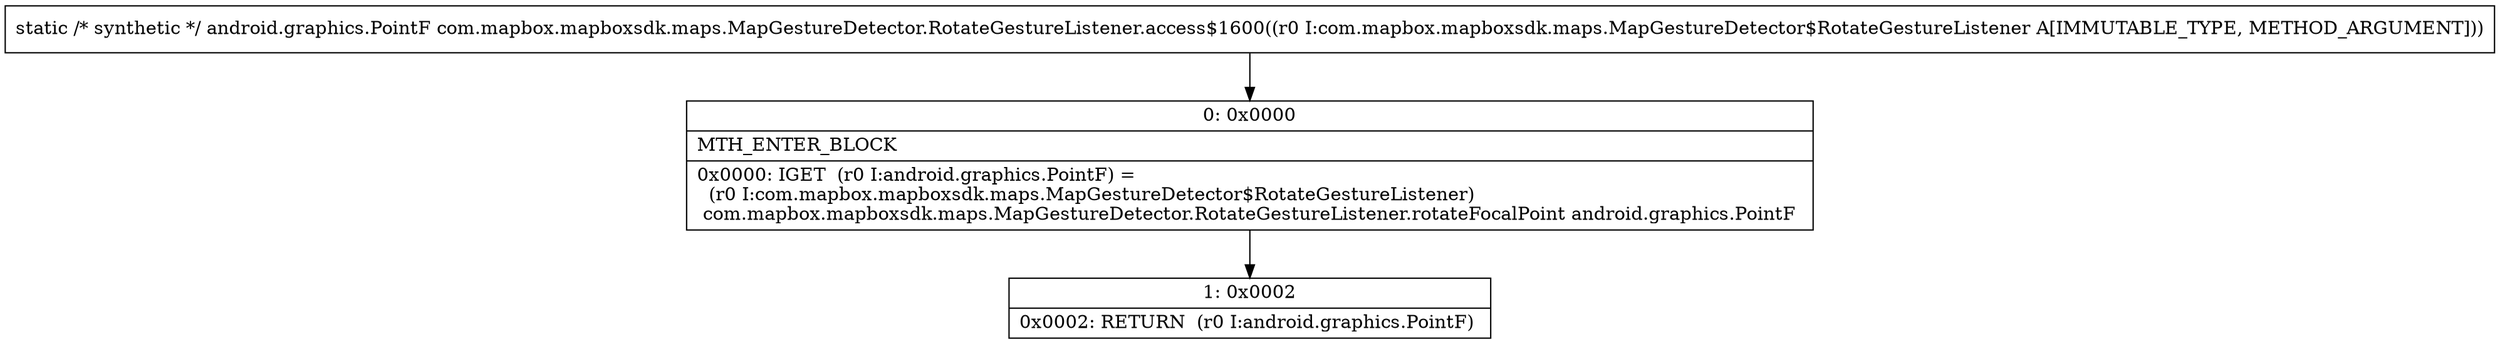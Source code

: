 digraph "CFG forcom.mapbox.mapboxsdk.maps.MapGestureDetector.RotateGestureListener.access$1600(Lcom\/mapbox\/mapboxsdk\/maps\/MapGestureDetector$RotateGestureListener;)Landroid\/graphics\/PointF;" {
Node_0 [shape=record,label="{0\:\ 0x0000|MTH_ENTER_BLOCK\l|0x0000: IGET  (r0 I:android.graphics.PointF) = \l  (r0 I:com.mapbox.mapboxsdk.maps.MapGestureDetector$RotateGestureListener)\l com.mapbox.mapboxsdk.maps.MapGestureDetector.RotateGestureListener.rotateFocalPoint android.graphics.PointF \l}"];
Node_1 [shape=record,label="{1\:\ 0x0002|0x0002: RETURN  (r0 I:android.graphics.PointF) \l}"];
MethodNode[shape=record,label="{static \/* synthetic *\/ android.graphics.PointF com.mapbox.mapboxsdk.maps.MapGestureDetector.RotateGestureListener.access$1600((r0 I:com.mapbox.mapboxsdk.maps.MapGestureDetector$RotateGestureListener A[IMMUTABLE_TYPE, METHOD_ARGUMENT])) }"];
MethodNode -> Node_0;
Node_0 -> Node_1;
}

